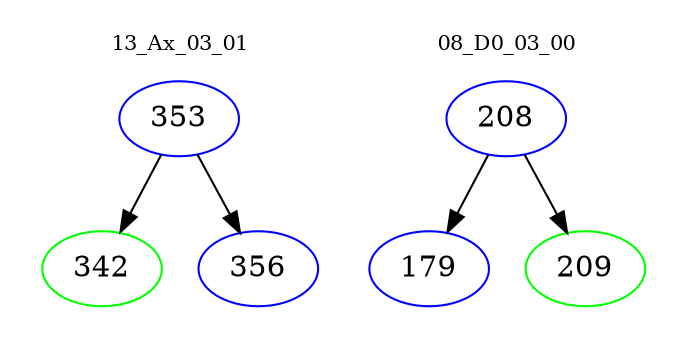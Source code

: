 digraph{
subgraph cluster_0 {
color = white
label = "13_Ax_03_01";
fontsize=10;
T0_353 [label="353", color="blue"]
T0_353 -> T0_342 [color="black"]
T0_342 [label="342", color="green"]
T0_353 -> T0_356 [color="black"]
T0_356 [label="356", color="blue"]
}
subgraph cluster_1 {
color = white
label = "08_D0_03_00";
fontsize=10;
T1_208 [label="208", color="blue"]
T1_208 -> T1_179 [color="black"]
T1_179 [label="179", color="blue"]
T1_208 -> T1_209 [color="black"]
T1_209 [label="209", color="green"]
}
}

